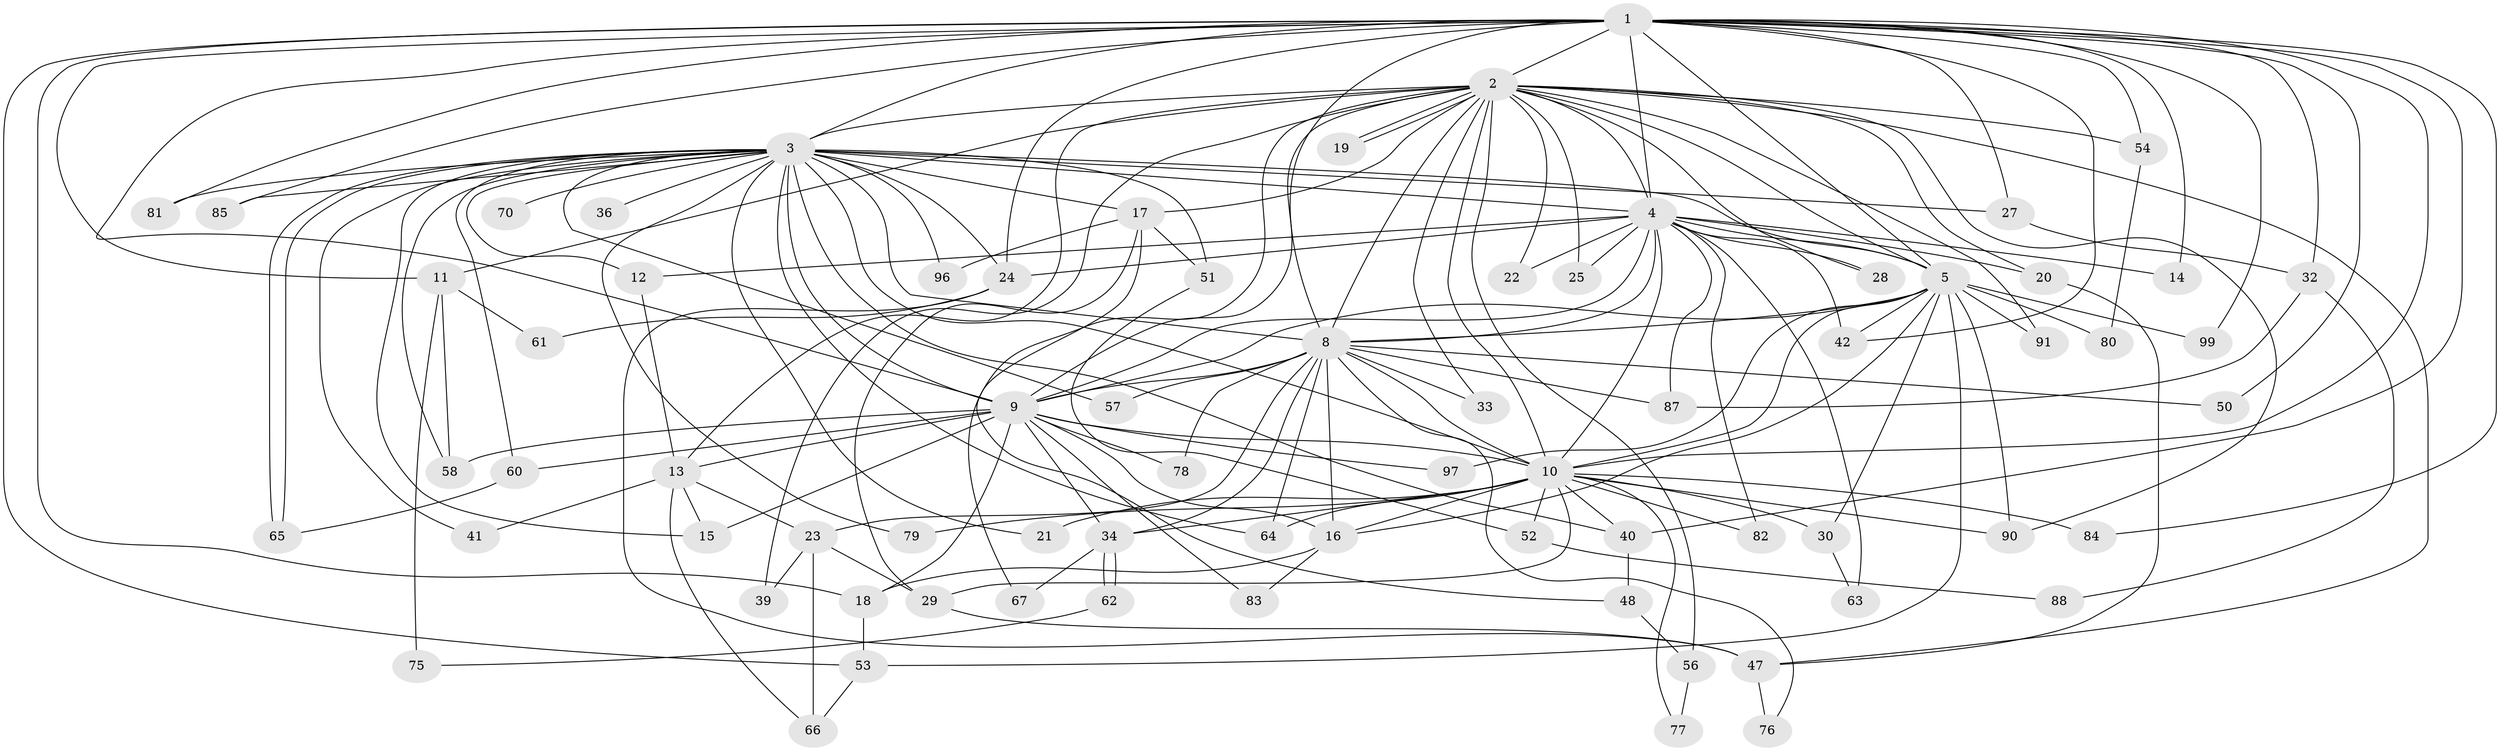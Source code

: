 // original degree distribution, {17: 0.02, 28: 0.01, 19: 0.02, 18: 0.02, 22: 0.02, 20: 0.01, 4: 0.08, 3: 0.27, 5: 0.03, 2: 0.48, 7: 0.02, 6: 0.02}
// Generated by graph-tools (version 1.1) at 2025/11/02/21/25 10:11:08]
// undirected, 72 vertices, 173 edges
graph export_dot {
graph [start="1"]
  node [color=gray90,style=filled];
  1 [super="+6"];
  2 [super="+43"];
  3 [super="+7"];
  4 [super="+49"];
  5 [super="+35"];
  8 [super="+69"];
  9 [super="+59"];
  10 [super="+45"];
  11 [super="+71"];
  12;
  13 [super="+31"];
  14;
  15 [super="+46"];
  16 [super="+44"];
  17 [super="+68"];
  18 [super="+94"];
  19;
  20 [super="+93"];
  21;
  22;
  23 [super="+37"];
  24 [super="+26"];
  25;
  27 [super="+55"];
  28;
  29 [super="+92"];
  30;
  32 [super="+38"];
  33;
  34 [super="+100"];
  36;
  39;
  40;
  41;
  42;
  47 [super="+89"];
  48;
  50;
  51;
  52 [super="+72"];
  53 [super="+74"];
  54;
  56;
  57;
  58;
  60 [super="+86"];
  61;
  62;
  63;
  64;
  65;
  66 [super="+73"];
  67;
  70;
  75;
  76;
  77;
  78;
  79;
  80;
  81;
  82;
  83;
  84;
  85;
  87 [super="+95"];
  88;
  90 [super="+98"];
  91;
  96;
  97;
  99;
  1 -- 2 [weight=2];
  1 -- 3 [weight=4];
  1 -- 4 [weight=2];
  1 -- 5 [weight=2];
  1 -- 8 [weight=2];
  1 -- 9 [weight=2];
  1 -- 10 [weight=2];
  1 -- 11;
  1 -- 14;
  1 -- 24;
  1 -- 32 [weight=2];
  1 -- 50;
  1 -- 54;
  1 -- 84;
  1 -- 85;
  1 -- 81;
  1 -- 18;
  1 -- 27;
  1 -- 99;
  1 -- 40;
  1 -- 42;
  1 -- 53;
  2 -- 3 [weight=2];
  2 -- 4;
  2 -- 5;
  2 -- 8;
  2 -- 9;
  2 -- 10;
  2 -- 11;
  2 -- 13;
  2 -- 17 [weight=2];
  2 -- 19;
  2 -- 19;
  2 -- 20;
  2 -- 22;
  2 -- 25;
  2 -- 28;
  2 -- 33;
  2 -- 39;
  2 -- 47;
  2 -- 54;
  2 -- 56;
  2 -- 67;
  2 -- 91;
  2 -- 90;
  3 -- 4 [weight=2];
  3 -- 5 [weight=2];
  3 -- 8 [weight=2];
  3 -- 9 [weight=2];
  3 -- 10 [weight=2];
  3 -- 12;
  3 -- 36 [weight=2];
  3 -- 57;
  3 -- 58;
  3 -- 65;
  3 -- 65;
  3 -- 70 [weight=2];
  3 -- 85;
  3 -- 24;
  3 -- 64;
  3 -- 79;
  3 -- 17;
  3 -- 81;
  3 -- 21;
  3 -- 27;
  3 -- 96;
  3 -- 40;
  3 -- 41;
  3 -- 51;
  3 -- 60;
  3 -- 15;
  4 -- 5;
  4 -- 8;
  4 -- 9;
  4 -- 10;
  4 -- 12;
  4 -- 14;
  4 -- 20;
  4 -- 22;
  4 -- 24;
  4 -- 25;
  4 -- 28;
  4 -- 63;
  4 -- 42;
  4 -- 82;
  4 -- 87;
  5 -- 8;
  5 -- 9 [weight=2];
  5 -- 10;
  5 -- 16;
  5 -- 30;
  5 -- 42;
  5 -- 53;
  5 -- 80;
  5 -- 90;
  5 -- 91;
  5 -- 99;
  5 -- 97;
  8 -- 9;
  8 -- 10;
  8 -- 16;
  8 -- 23 [weight=2];
  8 -- 33;
  8 -- 34;
  8 -- 50;
  8 -- 57;
  8 -- 76;
  8 -- 78;
  8 -- 64;
  8 -- 87;
  9 -- 10;
  9 -- 13;
  9 -- 15;
  9 -- 18;
  9 -- 58;
  9 -- 60;
  9 -- 78;
  9 -- 83;
  9 -- 97;
  9 -- 16;
  9 -- 34;
  10 -- 21;
  10 -- 29;
  10 -- 30;
  10 -- 34;
  10 -- 52 [weight=2];
  10 -- 64;
  10 -- 77;
  10 -- 82;
  10 -- 84;
  10 -- 90;
  10 -- 40;
  10 -- 79;
  10 -- 16;
  11 -- 61;
  11 -- 75;
  11 -- 58;
  12 -- 13;
  13 -- 15;
  13 -- 23;
  13 -- 41;
  13 -- 66;
  16 -- 18;
  16 -- 83;
  17 -- 29;
  17 -- 48;
  17 -- 51;
  17 -- 96;
  18 -- 53;
  20 -- 47;
  23 -- 39;
  23 -- 66;
  23 -- 29;
  24 -- 61;
  24 -- 47;
  27 -- 32;
  29 -- 47;
  30 -- 63;
  32 -- 87;
  32 -- 88;
  34 -- 62;
  34 -- 62;
  34 -- 67;
  40 -- 48;
  47 -- 76;
  48 -- 56;
  51 -- 52;
  52 -- 88;
  53 -- 66;
  54 -- 80;
  56 -- 77;
  60 -- 65;
  62 -- 75;
}
